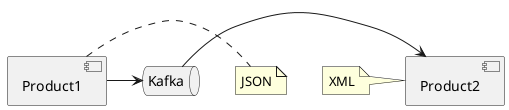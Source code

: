 @startuml

queue Kafka

component Product1
note right of Product1
    JSON
end note

component Product2
note left of Product2
    XML
end note

Product1 -> Kafka
Kafka -> Product2

@enduml

